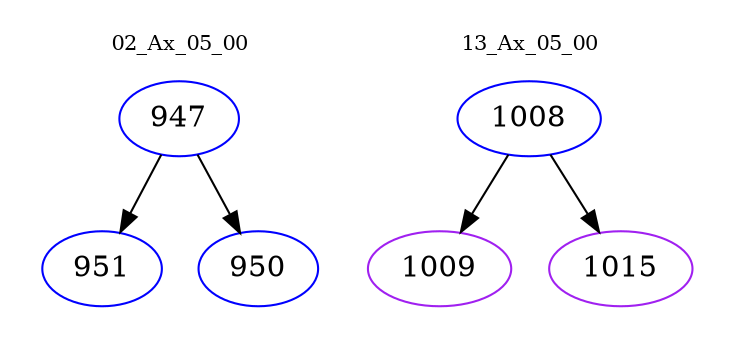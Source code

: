 digraph{
subgraph cluster_0 {
color = white
label = "02_Ax_05_00";
fontsize=10;
T0_947 [label="947", color="blue"]
T0_947 -> T0_951 [color="black"]
T0_951 [label="951", color="blue"]
T0_947 -> T0_950 [color="black"]
T0_950 [label="950", color="blue"]
}
subgraph cluster_1 {
color = white
label = "13_Ax_05_00";
fontsize=10;
T1_1008 [label="1008", color="blue"]
T1_1008 -> T1_1009 [color="black"]
T1_1009 [label="1009", color="purple"]
T1_1008 -> T1_1015 [color="black"]
T1_1015 [label="1015", color="purple"]
}
}
